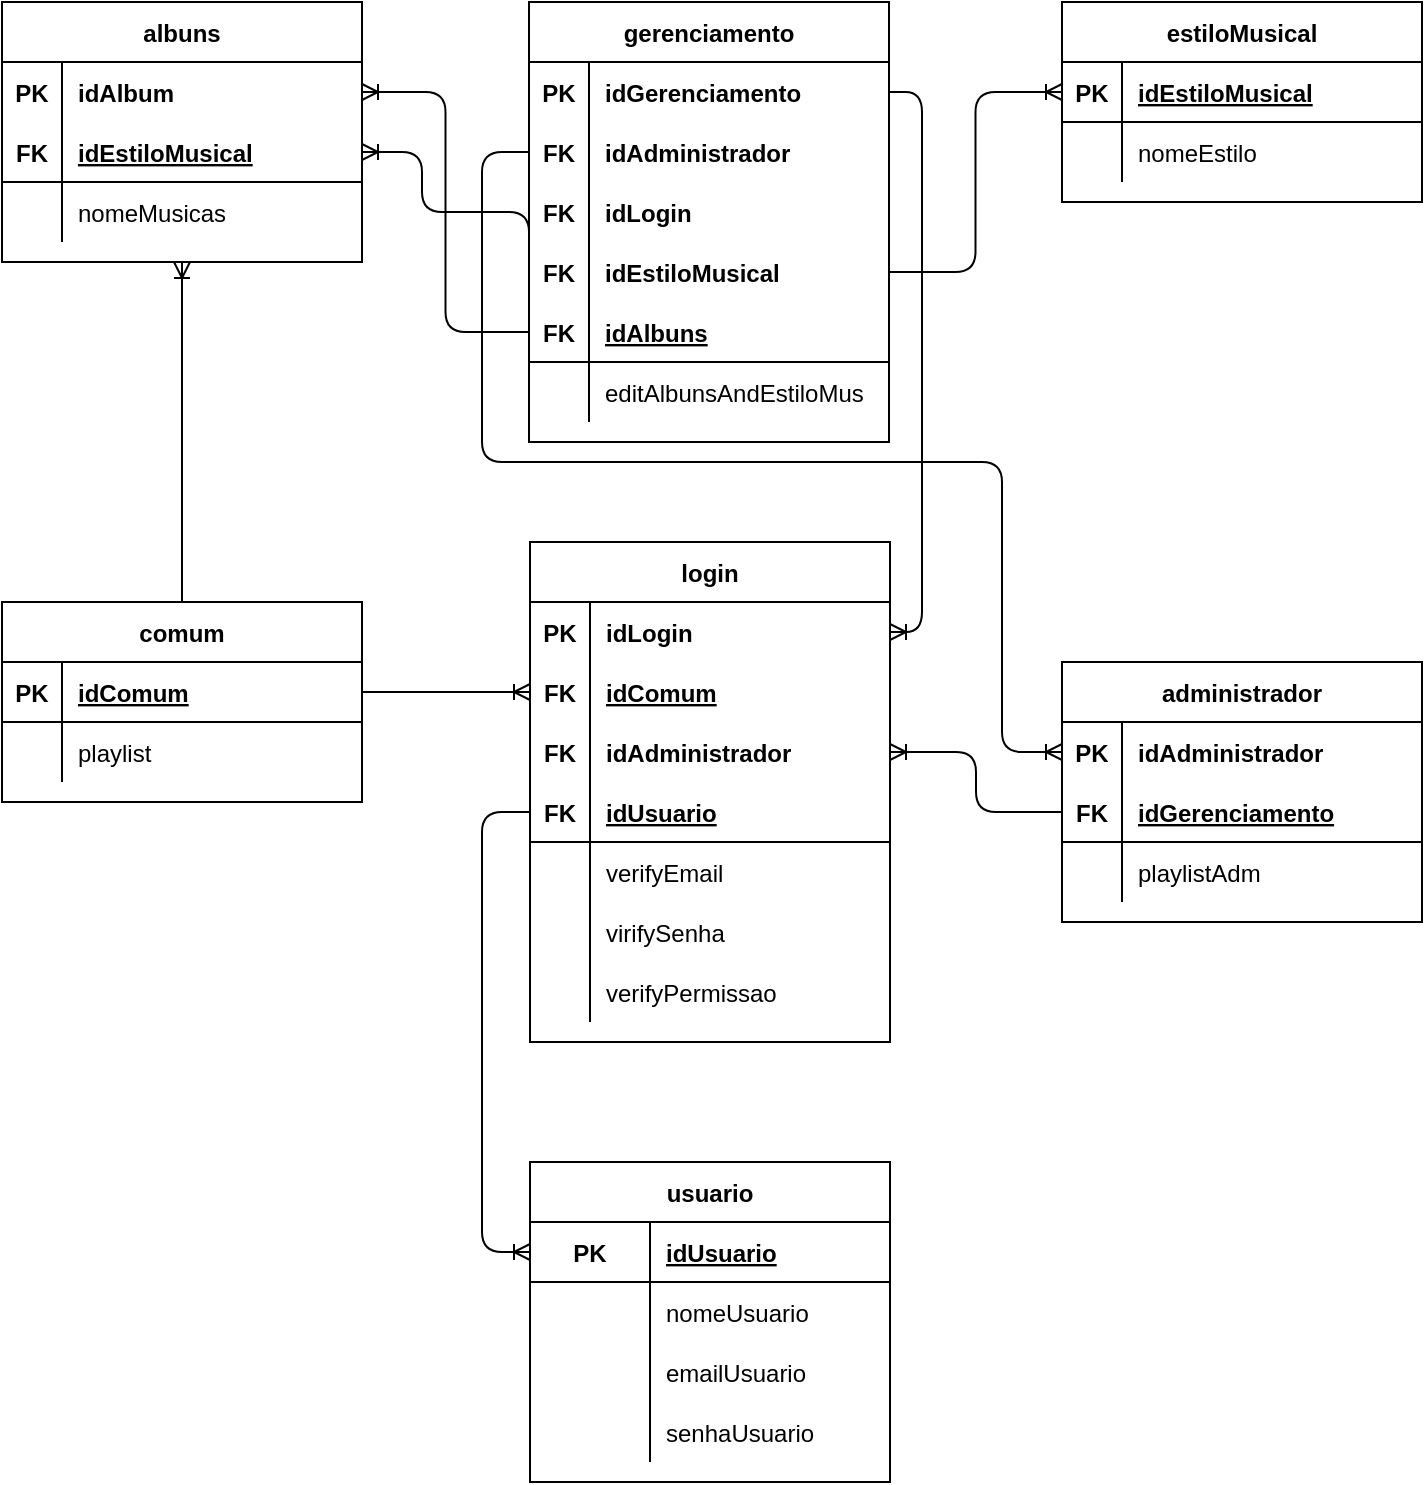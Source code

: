 <mxfile version="14.9.4" type="device"><diagram id="-58jsVWinayH52jXUw6v" name="logico"><mxGraphModel dx="2329" dy="635" grid="1" gridSize="10" guides="1" tooltips="1" connect="1" arrows="1" fold="1" page="1" pageScale="1" pageWidth="827" pageHeight="1169" math="0" shadow="0"><root><mxCell id="0"/><mxCell id="1" parent="0"/><mxCell id="94gzKKyK_7TEiyaY3Vgs-1" value="albuns" style="shape=table;startSize=30;container=1;collapsible=1;childLayout=tableLayout;fixedRows=1;rowLines=0;fontStyle=1;align=center;resizeLast=1;" parent="1" vertex="1"><mxGeometry x="-30" y="80" width="180" height="130" as="geometry"/></mxCell><mxCell id="94gzKKyK_7TEiyaY3Vgs-144" value="" style="shape=partialRectangle;collapsible=0;dropTarget=0;pointerEvents=0;fillColor=none;top=0;left=0;bottom=0;right=0;points=[[0,0.5],[1,0.5]];portConstraint=eastwest;" parent="94gzKKyK_7TEiyaY3Vgs-1" vertex="1"><mxGeometry y="30" width="180" height="30" as="geometry"/></mxCell><mxCell id="94gzKKyK_7TEiyaY3Vgs-145" value="PK" style="shape=partialRectangle;connectable=0;fillColor=none;top=0;left=0;bottom=0;right=0;fontStyle=1;overflow=hidden;" parent="94gzKKyK_7TEiyaY3Vgs-144" vertex="1"><mxGeometry width="30" height="30" as="geometry"/></mxCell><mxCell id="94gzKKyK_7TEiyaY3Vgs-146" value="idAlbum" style="shape=partialRectangle;connectable=0;fillColor=none;top=0;left=0;bottom=0;right=0;align=left;spacingLeft=6;fontStyle=1;overflow=hidden;" parent="94gzKKyK_7TEiyaY3Vgs-144" vertex="1"><mxGeometry x="30" width="150" height="30" as="geometry"/></mxCell><mxCell id="94gzKKyK_7TEiyaY3Vgs-2" value="" style="shape=partialRectangle;collapsible=0;dropTarget=0;pointerEvents=0;fillColor=none;top=0;left=0;bottom=1;right=0;points=[[0,0.5],[1,0.5]];portConstraint=eastwest;" parent="94gzKKyK_7TEiyaY3Vgs-1" vertex="1"><mxGeometry y="60" width="180" height="30" as="geometry"/></mxCell><mxCell id="94gzKKyK_7TEiyaY3Vgs-3" value="FK" style="shape=partialRectangle;connectable=0;fillColor=none;top=0;left=0;bottom=0;right=0;fontStyle=1;overflow=hidden;" parent="94gzKKyK_7TEiyaY3Vgs-2" vertex="1"><mxGeometry width="30" height="30" as="geometry"/></mxCell><mxCell id="94gzKKyK_7TEiyaY3Vgs-4" value="idEstiloMusical" style="shape=partialRectangle;connectable=0;fillColor=none;top=0;left=0;bottom=0;right=0;align=left;spacingLeft=6;fontStyle=5;overflow=hidden;" parent="94gzKKyK_7TEiyaY3Vgs-2" vertex="1"><mxGeometry x="30" width="150" height="30" as="geometry"/></mxCell><mxCell id="94gzKKyK_7TEiyaY3Vgs-5" value="" style="shape=partialRectangle;collapsible=0;dropTarget=0;pointerEvents=0;fillColor=none;top=0;left=0;bottom=0;right=0;points=[[0,0.5],[1,0.5]];portConstraint=eastwest;" parent="94gzKKyK_7TEiyaY3Vgs-1" vertex="1"><mxGeometry y="90" width="180" height="30" as="geometry"/></mxCell><mxCell id="94gzKKyK_7TEiyaY3Vgs-6" value="" style="shape=partialRectangle;connectable=0;fillColor=none;top=0;left=0;bottom=0;right=0;editable=1;overflow=hidden;" parent="94gzKKyK_7TEiyaY3Vgs-5" vertex="1"><mxGeometry width="30" height="30" as="geometry"/></mxCell><mxCell id="94gzKKyK_7TEiyaY3Vgs-7" value="nomeMusicas" style="shape=partialRectangle;connectable=0;fillColor=none;top=0;left=0;bottom=0;right=0;align=left;spacingLeft=6;overflow=hidden;" parent="94gzKKyK_7TEiyaY3Vgs-5" vertex="1"><mxGeometry x="30" width="150" height="30" as="geometry"/></mxCell><mxCell id="94gzKKyK_7TEiyaY3Vgs-14" value="estiloMusical" style="shape=table;startSize=30;container=1;collapsible=1;childLayout=tableLayout;fixedRows=1;rowLines=0;fontStyle=1;align=center;resizeLast=1;" parent="1" vertex="1"><mxGeometry x="500" y="80" width="180" height="100" as="geometry"/></mxCell><mxCell id="94gzKKyK_7TEiyaY3Vgs-15" value="" style="shape=partialRectangle;collapsible=0;dropTarget=0;pointerEvents=0;fillColor=none;top=0;left=0;bottom=1;right=0;points=[[0,0.5],[1,0.5]];portConstraint=eastwest;" parent="94gzKKyK_7TEiyaY3Vgs-14" vertex="1"><mxGeometry y="30" width="180" height="30" as="geometry"/></mxCell><mxCell id="94gzKKyK_7TEiyaY3Vgs-16" value="PK" style="shape=partialRectangle;connectable=0;fillColor=none;top=0;left=0;bottom=0;right=0;fontStyle=1;overflow=hidden;" parent="94gzKKyK_7TEiyaY3Vgs-15" vertex="1"><mxGeometry width="30" height="30" as="geometry"/></mxCell><mxCell id="94gzKKyK_7TEiyaY3Vgs-17" value="idEstiloMusical" style="shape=partialRectangle;connectable=0;fillColor=none;top=0;left=0;bottom=0;right=0;align=left;spacingLeft=6;fontStyle=5;overflow=hidden;" parent="94gzKKyK_7TEiyaY3Vgs-15" vertex="1"><mxGeometry x="30" width="150" height="30" as="geometry"/></mxCell><mxCell id="94gzKKyK_7TEiyaY3Vgs-18" value="" style="shape=partialRectangle;collapsible=0;dropTarget=0;pointerEvents=0;fillColor=none;top=0;left=0;bottom=0;right=0;points=[[0,0.5],[1,0.5]];portConstraint=eastwest;" parent="94gzKKyK_7TEiyaY3Vgs-14" vertex="1"><mxGeometry y="60" width="180" height="30" as="geometry"/></mxCell><mxCell id="94gzKKyK_7TEiyaY3Vgs-19" value="" style="shape=partialRectangle;connectable=0;fillColor=none;top=0;left=0;bottom=0;right=0;editable=1;overflow=hidden;" parent="94gzKKyK_7TEiyaY3Vgs-18" vertex="1"><mxGeometry width="30" height="30" as="geometry"/></mxCell><mxCell id="94gzKKyK_7TEiyaY3Vgs-20" value="nomeEstilo" style="shape=partialRectangle;connectable=0;fillColor=none;top=0;left=0;bottom=0;right=0;align=left;spacingLeft=6;overflow=hidden;" parent="94gzKKyK_7TEiyaY3Vgs-18" vertex="1"><mxGeometry x="30" width="150" height="30" as="geometry"/></mxCell><mxCell id="94gzKKyK_7TEiyaY3Vgs-27" value="login" style="shape=table;startSize=30;container=1;collapsible=1;childLayout=tableLayout;fixedRows=1;rowLines=0;fontStyle=1;align=center;resizeLast=1;" parent="1" vertex="1"><mxGeometry x="234" y="350" width="180" height="250" as="geometry"/></mxCell><mxCell id="94gzKKyK_7TEiyaY3Vgs-102" value="" style="shape=partialRectangle;collapsible=0;dropTarget=0;pointerEvents=0;fillColor=none;top=0;left=0;bottom=0;right=0;points=[[0,0.5],[1,0.5]];portConstraint=eastwest;" parent="94gzKKyK_7TEiyaY3Vgs-27" vertex="1"><mxGeometry y="30" width="180" height="30" as="geometry"/></mxCell><mxCell id="94gzKKyK_7TEiyaY3Vgs-103" value="PK" style="shape=partialRectangle;connectable=0;fillColor=none;top=0;left=0;bottom=0;right=0;fontStyle=1;overflow=hidden;" parent="94gzKKyK_7TEiyaY3Vgs-102" vertex="1"><mxGeometry width="30" height="30" as="geometry"/></mxCell><mxCell id="94gzKKyK_7TEiyaY3Vgs-104" value="idLogin" style="shape=partialRectangle;connectable=0;fillColor=none;top=0;left=0;bottom=0;right=0;align=left;spacingLeft=6;fontStyle=1;overflow=hidden;" parent="94gzKKyK_7TEiyaY3Vgs-102" vertex="1"><mxGeometry x="30" width="150" height="30" as="geometry"/></mxCell><mxCell id="94gzKKyK_7TEiyaY3Vgs-41" value="" style="shape=partialRectangle;collapsible=0;dropTarget=0;pointerEvents=0;fillColor=none;top=0;left=0;bottom=0;right=0;points=[[0,0.5],[1,0.5]];portConstraint=eastwest;" parent="94gzKKyK_7TEiyaY3Vgs-27" vertex="1"><mxGeometry y="60" width="180" height="30" as="geometry"/></mxCell><mxCell id="94gzKKyK_7TEiyaY3Vgs-42" value="FK" style="shape=partialRectangle;connectable=0;fillColor=none;top=0;left=0;bottom=0;right=0;fontStyle=1;overflow=hidden;" parent="94gzKKyK_7TEiyaY3Vgs-41" vertex="1"><mxGeometry width="30" height="30" as="geometry"/></mxCell><mxCell id="94gzKKyK_7TEiyaY3Vgs-43" value="idComum" style="shape=partialRectangle;connectable=0;fillColor=none;top=0;left=0;bottom=0;right=0;align=left;spacingLeft=6;fontStyle=5;overflow=hidden;" parent="94gzKKyK_7TEiyaY3Vgs-41" vertex="1"><mxGeometry x="30" width="150" height="30" as="geometry"/></mxCell><mxCell id="94gzKKyK_7TEiyaY3Vgs-79" value="" style="shape=partialRectangle;collapsible=0;dropTarget=0;pointerEvents=0;fillColor=none;top=0;left=0;bottom=0;right=0;points=[[0,0.5],[1,0.5]];portConstraint=eastwest;" parent="94gzKKyK_7TEiyaY3Vgs-27" vertex="1"><mxGeometry y="90" width="180" height="30" as="geometry"/></mxCell><mxCell id="94gzKKyK_7TEiyaY3Vgs-80" value="FK" style="shape=partialRectangle;connectable=0;fillColor=none;top=0;left=0;bottom=0;right=0;fontStyle=1;overflow=hidden;" parent="94gzKKyK_7TEiyaY3Vgs-79" vertex="1"><mxGeometry width="30" height="30" as="geometry"/></mxCell><mxCell id="94gzKKyK_7TEiyaY3Vgs-81" value="idAdministrador" style="shape=partialRectangle;connectable=0;fillColor=none;top=0;left=0;bottom=0;right=0;align=left;spacingLeft=6;fontStyle=1;overflow=hidden;" parent="94gzKKyK_7TEiyaY3Vgs-79" vertex="1"><mxGeometry x="30" width="150" height="30" as="geometry"/></mxCell><mxCell id="94gzKKyK_7TEiyaY3Vgs-28" value="" style="shape=partialRectangle;collapsible=0;dropTarget=0;pointerEvents=0;fillColor=none;top=0;left=0;bottom=1;right=0;points=[[0,0.5],[1,0.5]];portConstraint=eastwest;" parent="94gzKKyK_7TEiyaY3Vgs-27" vertex="1"><mxGeometry y="120" width="180" height="30" as="geometry"/></mxCell><mxCell id="94gzKKyK_7TEiyaY3Vgs-29" value="FK" style="shape=partialRectangle;connectable=0;fillColor=none;top=0;left=0;bottom=0;right=0;fontStyle=1;overflow=hidden;" parent="94gzKKyK_7TEiyaY3Vgs-28" vertex="1"><mxGeometry width="30" height="30" as="geometry"/></mxCell><mxCell id="94gzKKyK_7TEiyaY3Vgs-30" value="idUsuario" style="shape=partialRectangle;connectable=0;fillColor=none;top=0;left=0;bottom=0;right=0;align=left;spacingLeft=6;fontStyle=5;overflow=hidden;" parent="94gzKKyK_7TEiyaY3Vgs-28" vertex="1"><mxGeometry x="30" width="150" height="30" as="geometry"/></mxCell><mxCell id="94gzKKyK_7TEiyaY3Vgs-31" value="" style="shape=partialRectangle;collapsible=0;dropTarget=0;pointerEvents=0;fillColor=none;top=0;left=0;bottom=0;right=0;points=[[0,0.5],[1,0.5]];portConstraint=eastwest;" parent="94gzKKyK_7TEiyaY3Vgs-27" vertex="1"><mxGeometry y="150" width="180" height="30" as="geometry"/></mxCell><mxCell id="94gzKKyK_7TEiyaY3Vgs-32" value="" style="shape=partialRectangle;connectable=0;fillColor=none;top=0;left=0;bottom=0;right=0;editable=1;overflow=hidden;" parent="94gzKKyK_7TEiyaY3Vgs-31" vertex="1"><mxGeometry width="30" height="30" as="geometry"/></mxCell><mxCell id="94gzKKyK_7TEiyaY3Vgs-33" value="verifyEmail" style="shape=partialRectangle;connectable=0;fillColor=none;top=0;left=0;bottom=0;right=0;align=left;spacingLeft=6;overflow=hidden;" parent="94gzKKyK_7TEiyaY3Vgs-31" vertex="1"><mxGeometry x="30" width="150" height="30" as="geometry"/></mxCell><mxCell id="94gzKKyK_7TEiyaY3Vgs-34" value="" style="shape=partialRectangle;collapsible=0;dropTarget=0;pointerEvents=0;fillColor=none;top=0;left=0;bottom=0;right=0;points=[[0,0.5],[1,0.5]];portConstraint=eastwest;" parent="94gzKKyK_7TEiyaY3Vgs-27" vertex="1"><mxGeometry y="180" width="180" height="30" as="geometry"/></mxCell><mxCell id="94gzKKyK_7TEiyaY3Vgs-35" value="" style="shape=partialRectangle;connectable=0;fillColor=none;top=0;left=0;bottom=0;right=0;editable=1;overflow=hidden;" parent="94gzKKyK_7TEiyaY3Vgs-34" vertex="1"><mxGeometry width="30" height="30" as="geometry"/></mxCell><mxCell id="94gzKKyK_7TEiyaY3Vgs-36" value="virifySenha" style="shape=partialRectangle;connectable=0;fillColor=none;top=0;left=0;bottom=0;right=0;align=left;spacingLeft=6;overflow=hidden;" parent="94gzKKyK_7TEiyaY3Vgs-34" vertex="1"><mxGeometry x="30" width="150" height="30" as="geometry"/></mxCell><mxCell id="94gzKKyK_7TEiyaY3Vgs-37" value="" style="shape=partialRectangle;collapsible=0;dropTarget=0;pointerEvents=0;fillColor=none;top=0;left=0;bottom=0;right=0;points=[[0,0.5],[1,0.5]];portConstraint=eastwest;" parent="94gzKKyK_7TEiyaY3Vgs-27" vertex="1"><mxGeometry y="210" width="180" height="30" as="geometry"/></mxCell><mxCell id="94gzKKyK_7TEiyaY3Vgs-38" value="" style="shape=partialRectangle;connectable=0;fillColor=none;top=0;left=0;bottom=0;right=0;editable=1;overflow=hidden;" parent="94gzKKyK_7TEiyaY3Vgs-37" vertex="1"><mxGeometry width="30" height="30" as="geometry"/></mxCell><mxCell id="94gzKKyK_7TEiyaY3Vgs-39" value="verifyPermissao" style="shape=partialRectangle;connectable=0;fillColor=none;top=0;left=0;bottom=0;right=0;align=left;spacingLeft=6;overflow=hidden;" parent="94gzKKyK_7TEiyaY3Vgs-37" vertex="1"><mxGeometry x="30" width="150" height="30" as="geometry"/></mxCell><mxCell id="94gzKKyK_7TEiyaY3Vgs-40" value="usuario" style="shape=table;startSize=30;container=1;collapsible=1;childLayout=tableLayout;fixedRows=1;rowLines=0;fontStyle=1;align=center;resizeLast=1;" parent="1" vertex="1"><mxGeometry x="234" y="660" width="180" height="160" as="geometry"/></mxCell><mxCell id="94gzKKyK_7TEiyaY3Vgs-44" value="" style="shape=partialRectangle;collapsible=0;dropTarget=0;pointerEvents=0;fillColor=none;top=0;left=0;bottom=1;right=0;points=[[0,0.5],[1,0.5]];portConstraint=eastwest;" parent="94gzKKyK_7TEiyaY3Vgs-40" vertex="1"><mxGeometry y="30" width="180" height="30" as="geometry"/></mxCell><mxCell id="94gzKKyK_7TEiyaY3Vgs-45" value="PK" style="shape=partialRectangle;connectable=0;fillColor=none;top=0;left=0;bottom=0;right=0;fontStyle=1;overflow=hidden;" parent="94gzKKyK_7TEiyaY3Vgs-44" vertex="1"><mxGeometry width="60" height="30" as="geometry"/></mxCell><mxCell id="94gzKKyK_7TEiyaY3Vgs-46" value="idUsuario" style="shape=partialRectangle;connectable=0;fillColor=none;top=0;left=0;bottom=0;right=0;align=left;spacingLeft=6;fontStyle=5;overflow=hidden;" parent="94gzKKyK_7TEiyaY3Vgs-44" vertex="1"><mxGeometry x="60" width="120" height="30" as="geometry"/></mxCell><mxCell id="94gzKKyK_7TEiyaY3Vgs-47" value="" style="shape=partialRectangle;collapsible=0;dropTarget=0;pointerEvents=0;fillColor=none;top=0;left=0;bottom=0;right=0;points=[[0,0.5],[1,0.5]];portConstraint=eastwest;" parent="94gzKKyK_7TEiyaY3Vgs-40" vertex="1"><mxGeometry y="60" width="180" height="30" as="geometry"/></mxCell><mxCell id="94gzKKyK_7TEiyaY3Vgs-48" value="" style="shape=partialRectangle;connectable=0;fillColor=none;top=0;left=0;bottom=0;right=0;editable=1;overflow=hidden;" parent="94gzKKyK_7TEiyaY3Vgs-47" vertex="1"><mxGeometry width="60" height="30" as="geometry"/></mxCell><mxCell id="94gzKKyK_7TEiyaY3Vgs-49" value="nomeUsuario" style="shape=partialRectangle;connectable=0;fillColor=none;top=0;left=0;bottom=0;right=0;align=left;spacingLeft=6;overflow=hidden;" parent="94gzKKyK_7TEiyaY3Vgs-47" vertex="1"><mxGeometry x="60" width="120" height="30" as="geometry"/></mxCell><mxCell id="94gzKKyK_7TEiyaY3Vgs-50" value="" style="shape=partialRectangle;collapsible=0;dropTarget=0;pointerEvents=0;fillColor=none;top=0;left=0;bottom=0;right=0;points=[[0,0.5],[1,0.5]];portConstraint=eastwest;" parent="94gzKKyK_7TEiyaY3Vgs-40" vertex="1"><mxGeometry y="90" width="180" height="30" as="geometry"/></mxCell><mxCell id="94gzKKyK_7TEiyaY3Vgs-51" value="" style="shape=partialRectangle;connectable=0;fillColor=none;top=0;left=0;bottom=0;right=0;editable=1;overflow=hidden;" parent="94gzKKyK_7TEiyaY3Vgs-50" vertex="1"><mxGeometry width="60" height="30" as="geometry"/></mxCell><mxCell id="94gzKKyK_7TEiyaY3Vgs-52" value="emailUsuario" style="shape=partialRectangle;connectable=0;fillColor=none;top=0;left=0;bottom=0;right=0;align=left;spacingLeft=6;overflow=hidden;" parent="94gzKKyK_7TEiyaY3Vgs-50" vertex="1"><mxGeometry x="60" width="120" height="30" as="geometry"/></mxCell><mxCell id="94gzKKyK_7TEiyaY3Vgs-86" value="" style="shape=partialRectangle;collapsible=0;dropTarget=0;pointerEvents=0;fillColor=none;top=0;left=0;bottom=0;right=0;points=[[0,0.5],[1,0.5]];portConstraint=eastwest;" parent="94gzKKyK_7TEiyaY3Vgs-40" vertex="1"><mxGeometry y="120" width="180" height="30" as="geometry"/></mxCell><mxCell id="94gzKKyK_7TEiyaY3Vgs-87" value="" style="shape=partialRectangle;connectable=0;fillColor=none;top=0;left=0;bottom=0;right=0;editable=1;overflow=hidden;" parent="94gzKKyK_7TEiyaY3Vgs-86" vertex="1"><mxGeometry width="60" height="30" as="geometry"/></mxCell><mxCell id="94gzKKyK_7TEiyaY3Vgs-88" value="senhaUsuario" style="shape=partialRectangle;connectable=0;fillColor=none;top=0;left=0;bottom=0;right=0;align=left;spacingLeft=6;overflow=hidden;" parent="94gzKKyK_7TEiyaY3Vgs-86" vertex="1"><mxGeometry x="60" width="120" height="30" as="geometry"/></mxCell><mxCell id="94gzKKyK_7TEiyaY3Vgs-53" value="administrador" style="shape=table;startSize=30;container=1;collapsible=1;childLayout=tableLayout;fixedRows=1;rowLines=0;fontStyle=1;align=center;resizeLast=1;" parent="1" vertex="1"><mxGeometry x="500" y="410" width="180" height="130" as="geometry"/></mxCell><mxCell id="94gzKKyK_7TEiyaY3Vgs-148" value="" style="shape=partialRectangle;collapsible=0;dropTarget=0;pointerEvents=0;fillColor=none;top=0;left=0;bottom=0;right=0;points=[[0,0.5],[1,0.5]];portConstraint=eastwest;" parent="94gzKKyK_7TEiyaY3Vgs-53" vertex="1"><mxGeometry y="30" width="180" height="30" as="geometry"/></mxCell><mxCell id="94gzKKyK_7TEiyaY3Vgs-149" value="PK" style="shape=partialRectangle;connectable=0;fillColor=none;top=0;left=0;bottom=0;right=0;fontStyle=1;overflow=hidden;" parent="94gzKKyK_7TEiyaY3Vgs-148" vertex="1"><mxGeometry width="30" height="30" as="geometry"/></mxCell><mxCell id="94gzKKyK_7TEiyaY3Vgs-150" value="idAdministrador" style="shape=partialRectangle;connectable=0;fillColor=none;top=0;left=0;bottom=0;right=0;align=left;spacingLeft=6;fontStyle=1;overflow=hidden;" parent="94gzKKyK_7TEiyaY3Vgs-148" vertex="1"><mxGeometry x="30" width="150" height="30" as="geometry"/></mxCell><mxCell id="94gzKKyK_7TEiyaY3Vgs-54" value="" style="shape=partialRectangle;collapsible=0;dropTarget=0;pointerEvents=0;fillColor=none;top=0;left=0;bottom=1;right=0;points=[[0,0.5],[1,0.5]];portConstraint=eastwest;" parent="94gzKKyK_7TEiyaY3Vgs-53" vertex="1"><mxGeometry y="60" width="180" height="30" as="geometry"/></mxCell><mxCell id="94gzKKyK_7TEiyaY3Vgs-55" value="FK" style="shape=partialRectangle;connectable=0;fillColor=none;top=0;left=0;bottom=0;right=0;fontStyle=1;overflow=hidden;" parent="94gzKKyK_7TEiyaY3Vgs-54" vertex="1"><mxGeometry width="30" height="30" as="geometry"/></mxCell><mxCell id="94gzKKyK_7TEiyaY3Vgs-56" value="idGerenciamento" style="shape=partialRectangle;connectable=0;fillColor=none;top=0;left=0;bottom=0;right=0;align=left;spacingLeft=6;fontStyle=5;overflow=hidden;" parent="94gzKKyK_7TEiyaY3Vgs-54" vertex="1"><mxGeometry x="30" width="150" height="30" as="geometry"/></mxCell><mxCell id="94gzKKyK_7TEiyaY3Vgs-63" value="" style="shape=partialRectangle;collapsible=0;dropTarget=0;pointerEvents=0;fillColor=none;top=0;left=0;bottom=0;right=0;points=[[0,0.5],[1,0.5]];portConstraint=eastwest;" parent="94gzKKyK_7TEiyaY3Vgs-53" vertex="1"><mxGeometry y="90" width="180" height="30" as="geometry"/></mxCell><mxCell id="94gzKKyK_7TEiyaY3Vgs-64" value="" style="shape=partialRectangle;connectable=0;fillColor=none;top=0;left=0;bottom=0;right=0;editable=1;overflow=hidden;" parent="94gzKKyK_7TEiyaY3Vgs-63" vertex="1"><mxGeometry width="30" height="30" as="geometry"/></mxCell><mxCell id="94gzKKyK_7TEiyaY3Vgs-65" value="playlistAdm" style="shape=partialRectangle;connectable=0;fillColor=none;top=0;left=0;bottom=0;right=0;align=left;spacingLeft=6;overflow=hidden;" parent="94gzKKyK_7TEiyaY3Vgs-63" vertex="1"><mxGeometry x="30" width="150" height="30" as="geometry"/></mxCell><mxCell id="94gzKKyK_7TEiyaY3Vgs-66" value="comum" style="shape=table;startSize=30;container=1;collapsible=1;childLayout=tableLayout;fixedRows=1;rowLines=0;fontStyle=1;align=center;resizeLast=1;" parent="1" vertex="1"><mxGeometry x="-30" y="380" width="180" height="100" as="geometry"/></mxCell><mxCell id="94gzKKyK_7TEiyaY3Vgs-67" value="" style="shape=partialRectangle;collapsible=0;dropTarget=0;pointerEvents=0;fillColor=none;top=0;left=0;bottom=1;right=0;points=[[0,0.5],[1,0.5]];portConstraint=eastwest;" parent="94gzKKyK_7TEiyaY3Vgs-66" vertex="1"><mxGeometry y="30" width="180" height="30" as="geometry"/></mxCell><mxCell id="94gzKKyK_7TEiyaY3Vgs-68" value="PK" style="shape=partialRectangle;connectable=0;fillColor=none;top=0;left=0;bottom=0;right=0;fontStyle=1;overflow=hidden;" parent="94gzKKyK_7TEiyaY3Vgs-67" vertex="1"><mxGeometry width="30" height="30" as="geometry"/></mxCell><mxCell id="94gzKKyK_7TEiyaY3Vgs-69" value="idComum" style="shape=partialRectangle;connectable=0;fillColor=none;top=0;left=0;bottom=0;right=0;align=left;spacingLeft=6;fontStyle=5;overflow=hidden;" parent="94gzKKyK_7TEiyaY3Vgs-67" vertex="1"><mxGeometry x="30" width="150" height="30" as="geometry"/></mxCell><mxCell id="94gzKKyK_7TEiyaY3Vgs-76" value="" style="shape=partialRectangle;collapsible=0;dropTarget=0;pointerEvents=0;fillColor=none;top=0;left=0;bottom=0;right=0;points=[[0,0.5],[1,0.5]];portConstraint=eastwest;" parent="94gzKKyK_7TEiyaY3Vgs-66" vertex="1"><mxGeometry y="60" width="180" height="30" as="geometry"/></mxCell><mxCell id="94gzKKyK_7TEiyaY3Vgs-77" value="" style="shape=partialRectangle;connectable=0;fillColor=none;top=0;left=0;bottom=0;right=0;editable=1;overflow=hidden;" parent="94gzKKyK_7TEiyaY3Vgs-76" vertex="1"><mxGeometry width="30" height="30" as="geometry"/></mxCell><mxCell id="94gzKKyK_7TEiyaY3Vgs-78" value="playlist" style="shape=partialRectangle;connectable=0;fillColor=none;top=0;left=0;bottom=0;right=0;align=left;spacingLeft=6;overflow=hidden;" parent="94gzKKyK_7TEiyaY3Vgs-76" vertex="1"><mxGeometry x="30" width="150" height="30" as="geometry"/></mxCell><mxCell id="94gzKKyK_7TEiyaY3Vgs-105" value="gerenciamento" style="shape=table;startSize=30;container=1;collapsible=1;childLayout=tableLayout;fixedRows=1;rowLines=0;fontStyle=1;align=center;resizeLast=1;" parent="1" vertex="1"><mxGeometry x="233.5" y="80" width="180" height="220" as="geometry"/></mxCell><mxCell id="94gzKKyK_7TEiyaY3Vgs-123" value="" style="shape=partialRectangle;collapsible=0;dropTarget=0;pointerEvents=0;fillColor=none;top=0;left=0;bottom=0;right=0;points=[[0,0.5],[1,0.5]];portConstraint=eastwest;" parent="94gzKKyK_7TEiyaY3Vgs-105" vertex="1"><mxGeometry y="30" width="180" height="30" as="geometry"/></mxCell><mxCell id="94gzKKyK_7TEiyaY3Vgs-124" value="PK" style="shape=partialRectangle;connectable=0;fillColor=none;top=0;left=0;bottom=0;right=0;fontStyle=1;overflow=hidden;" parent="94gzKKyK_7TEiyaY3Vgs-123" vertex="1"><mxGeometry width="30" height="30" as="geometry"/></mxCell><mxCell id="94gzKKyK_7TEiyaY3Vgs-125" value="idGerenciamento" style="shape=partialRectangle;connectable=0;fillColor=none;top=0;left=0;bottom=0;right=0;align=left;spacingLeft=6;fontStyle=1;overflow=hidden;" parent="94gzKKyK_7TEiyaY3Vgs-123" vertex="1"><mxGeometry x="30" width="150" height="30" as="geometry"/></mxCell><mxCell id="94gzKKyK_7TEiyaY3Vgs-152" value="" style="shape=partialRectangle;collapsible=0;dropTarget=0;pointerEvents=0;fillColor=none;top=0;left=0;bottom=0;right=0;points=[[0,0.5],[1,0.5]];portConstraint=eastwest;" parent="94gzKKyK_7TEiyaY3Vgs-105" vertex="1"><mxGeometry y="60" width="180" height="30" as="geometry"/></mxCell><mxCell id="94gzKKyK_7TEiyaY3Vgs-153" value="FK" style="shape=partialRectangle;connectable=0;fillColor=none;top=0;left=0;bottom=0;right=0;fontStyle=1;overflow=hidden;" parent="94gzKKyK_7TEiyaY3Vgs-152" vertex="1"><mxGeometry width="30" height="30" as="geometry"/></mxCell><mxCell id="94gzKKyK_7TEiyaY3Vgs-154" value="idAdministrador" style="shape=partialRectangle;connectable=0;fillColor=none;top=0;left=0;bottom=0;right=0;align=left;spacingLeft=6;fontStyle=1;overflow=hidden;" parent="94gzKKyK_7TEiyaY3Vgs-152" vertex="1"><mxGeometry x="30" width="150" height="30" as="geometry"/></mxCell><mxCell id="94gzKKyK_7TEiyaY3Vgs-135" value="" style="shape=partialRectangle;collapsible=0;dropTarget=0;pointerEvents=0;fillColor=none;top=0;left=0;bottom=0;right=0;points=[[0,0.5],[1,0.5]];portConstraint=eastwest;" parent="94gzKKyK_7TEiyaY3Vgs-105" vertex="1"><mxGeometry y="90" width="180" height="30" as="geometry"/></mxCell><mxCell id="94gzKKyK_7TEiyaY3Vgs-136" value="FK" style="shape=partialRectangle;connectable=0;fillColor=none;top=0;left=0;bottom=0;right=0;fontStyle=1;overflow=hidden;" parent="94gzKKyK_7TEiyaY3Vgs-135" vertex="1"><mxGeometry width="30" height="30" as="geometry"/></mxCell><mxCell id="94gzKKyK_7TEiyaY3Vgs-137" value="idLogin" style="shape=partialRectangle;connectable=0;fillColor=none;top=0;left=0;bottom=0;right=0;align=left;spacingLeft=6;fontStyle=1;overflow=hidden;" parent="94gzKKyK_7TEiyaY3Vgs-135" vertex="1"><mxGeometry x="30" width="150" height="30" as="geometry"/></mxCell><mxCell id="94gzKKyK_7TEiyaY3Vgs-119" value="" style="shape=partialRectangle;collapsible=0;dropTarget=0;pointerEvents=0;fillColor=none;top=0;left=0;bottom=0;right=0;points=[[0,0.5],[1,0.5]];portConstraint=eastwest;" parent="94gzKKyK_7TEiyaY3Vgs-105" vertex="1"><mxGeometry y="120" width="180" height="30" as="geometry"/></mxCell><mxCell id="94gzKKyK_7TEiyaY3Vgs-120" value="FK" style="shape=partialRectangle;connectable=0;fillColor=none;top=0;left=0;bottom=0;right=0;fontStyle=1;overflow=hidden;" parent="94gzKKyK_7TEiyaY3Vgs-119" vertex="1"><mxGeometry width="30" height="30" as="geometry"/></mxCell><mxCell id="94gzKKyK_7TEiyaY3Vgs-121" value="idEstiloMusical" style="shape=partialRectangle;connectable=0;fillColor=none;top=0;left=0;bottom=0;right=0;align=left;spacingLeft=6;fontStyle=1;overflow=hidden;" parent="94gzKKyK_7TEiyaY3Vgs-119" vertex="1"><mxGeometry x="30" width="150" height="30" as="geometry"/></mxCell><mxCell id="94gzKKyK_7TEiyaY3Vgs-106" value="" style="shape=partialRectangle;collapsible=0;dropTarget=0;pointerEvents=0;fillColor=none;top=0;left=0;bottom=1;right=0;points=[[0,0.5],[1,0.5]];portConstraint=eastwest;" parent="94gzKKyK_7TEiyaY3Vgs-105" vertex="1"><mxGeometry y="150" width="180" height="30" as="geometry"/></mxCell><mxCell id="94gzKKyK_7TEiyaY3Vgs-107" value="FK" style="shape=partialRectangle;connectable=0;fillColor=none;top=0;left=0;bottom=0;right=0;fontStyle=1;overflow=hidden;" parent="94gzKKyK_7TEiyaY3Vgs-106" vertex="1"><mxGeometry width="30" height="30" as="geometry"/></mxCell><mxCell id="94gzKKyK_7TEiyaY3Vgs-108" value="idAlbuns" style="shape=partialRectangle;connectable=0;fillColor=none;top=0;left=0;bottom=0;right=0;align=left;spacingLeft=6;fontStyle=5;overflow=hidden;" parent="94gzKKyK_7TEiyaY3Vgs-106" vertex="1"><mxGeometry x="30" width="150" height="30" as="geometry"/></mxCell><mxCell id="94gzKKyK_7TEiyaY3Vgs-109" value="" style="shape=partialRectangle;collapsible=0;dropTarget=0;pointerEvents=0;fillColor=none;top=0;left=0;bottom=0;right=0;points=[[0,0.5],[1,0.5]];portConstraint=eastwest;" parent="94gzKKyK_7TEiyaY3Vgs-105" vertex="1"><mxGeometry y="180" width="180" height="30" as="geometry"/></mxCell><mxCell id="94gzKKyK_7TEiyaY3Vgs-110" value="" style="shape=partialRectangle;connectable=0;fillColor=none;top=0;left=0;bottom=0;right=0;editable=1;overflow=hidden;" parent="94gzKKyK_7TEiyaY3Vgs-109" vertex="1"><mxGeometry width="30" height="30" as="geometry"/></mxCell><mxCell id="94gzKKyK_7TEiyaY3Vgs-111" value="editAlbunsAndEstiloMus" style="shape=partialRectangle;connectable=0;fillColor=none;top=0;left=0;bottom=0;right=0;align=left;spacingLeft=6;overflow=hidden;" parent="94gzKKyK_7TEiyaY3Vgs-109" vertex="1"><mxGeometry x="30" width="150" height="30" as="geometry"/></mxCell><mxCell id="94gzKKyK_7TEiyaY3Vgs-126" value="" style="edgeStyle=entityRelationEdgeStyle;fontSize=12;html=1;endArrow=ERoneToMany;exitX=1;exitY=0.5;exitDx=0;exitDy=0;entryX=0;entryY=0.5;entryDx=0;entryDy=0;" parent="1" source="94gzKKyK_7TEiyaY3Vgs-67" target="94gzKKyK_7TEiyaY3Vgs-41" edge="1"><mxGeometry width="100" height="100" relative="1" as="geometry"><mxPoint x="40" y="560" as="sourcePoint"/><mxPoint x="140" y="460" as="targetPoint"/></mxGeometry></mxCell><mxCell id="94gzKKyK_7TEiyaY3Vgs-127" value="" style="edgeStyle=orthogonalEdgeStyle;fontSize=12;html=1;endArrow=ERoneToMany;entryX=1;entryY=0.5;entryDx=0;entryDy=0;exitX=0;exitY=0.5;exitDx=0;exitDy=0;" parent="1" source="94gzKKyK_7TEiyaY3Vgs-54" target="94gzKKyK_7TEiyaY3Vgs-79" edge="1"><mxGeometry width="100" height="100" relative="1" as="geometry"><mxPoint x="350" y="630" as="sourcePoint"/><mxPoint x="460" y="550" as="targetPoint"/></mxGeometry></mxCell><mxCell id="94gzKKyK_7TEiyaY3Vgs-129" value="" style="edgeStyle=orthogonalEdgeStyle;fontSize=12;html=1;endArrow=ERoneToMany;entryX=1;entryY=0.5;entryDx=0;entryDy=0;exitX=1;exitY=0.5;exitDx=0;exitDy=0;" parent="1" source="94gzKKyK_7TEiyaY3Vgs-123" target="94gzKKyK_7TEiyaY3Vgs-102" edge="1"><mxGeometry width="100" height="100" relative="1" as="geometry"><mxPoint x="440" y="370" as="sourcePoint"/><mxPoint x="540" y="270" as="targetPoint"/><Array as="points"><mxPoint x="430" y="125"/><mxPoint x="430" y="395"/></Array></mxGeometry></mxCell><mxCell id="94gzKKyK_7TEiyaY3Vgs-139" value="" style="edgeStyle=orthogonalEdgeStyle;fontSize=12;html=1;endArrow=ERoneToMany;entryX=1;entryY=0.5;entryDx=0;entryDy=0;exitX=0;exitY=0.5;exitDx=0;exitDy=0;" parent="1" source="94gzKKyK_7TEiyaY3Vgs-106" target="94gzKKyK_7TEiyaY3Vgs-144" edge="1"><mxGeometry width="100" height="100" relative="1" as="geometry"><mxPoint x="120" y="430" as="sourcePoint"/><mxPoint x="220" y="330" as="targetPoint"/></mxGeometry></mxCell><mxCell id="94gzKKyK_7TEiyaY3Vgs-140" value="" style="edgeStyle=orthogonalEdgeStyle;fontSize=12;html=1;endArrow=ERoneToMany;entryX=0;entryY=0.5;entryDx=0;entryDy=0;exitX=1;exitY=0.5;exitDx=0;exitDy=0;" parent="1" source="94gzKKyK_7TEiyaY3Vgs-119" target="94gzKKyK_7TEiyaY3Vgs-15" edge="1"><mxGeometry width="100" height="100" relative="1" as="geometry"><mxPoint x="520" y="400" as="sourcePoint"/><mxPoint x="620" y="300" as="targetPoint"/></mxGeometry></mxCell><mxCell id="94gzKKyK_7TEiyaY3Vgs-128" value="" style="edgeStyle=orthogonalEdgeStyle;fontSize=12;html=1;endArrow=ERoneToMany;entryX=0;entryY=0.5;entryDx=0;entryDy=0;exitX=0;exitY=0.5;exitDx=0;exitDy=0;" parent="1" source="94gzKKyK_7TEiyaY3Vgs-28" target="94gzKKyK_7TEiyaY3Vgs-44" edge="1"><mxGeometry width="100" height="100" relative="1" as="geometry"><mxPoint x="270" y="590" as="sourcePoint"/><mxPoint x="230" y="570" as="targetPoint"/><Array as="points"><mxPoint x="210" y="485"/><mxPoint x="210" y="705"/></Array></mxGeometry></mxCell><mxCell id="94gzKKyK_7TEiyaY3Vgs-142" value="" style="edgeStyle=orthogonalEdgeStyle;fontSize=12;html=1;endArrow=ERoneToMany;exitX=0.5;exitY=0;exitDx=0;exitDy=0;entryX=0.5;entryY=1;entryDx=0;entryDy=0;" parent="1" source="94gzKKyK_7TEiyaY3Vgs-66" target="94gzKKyK_7TEiyaY3Vgs-1" edge="1"><mxGeometry width="100" height="100" relative="1" as="geometry"><mxPoint x="100" y="530" as="sourcePoint"/><mxPoint x="200" y="430" as="targetPoint"/></mxGeometry></mxCell><mxCell id="94gzKKyK_7TEiyaY3Vgs-147" value="" style="edgeStyle=orthogonalEdgeStyle;fontSize=12;html=1;endArrow=ERoneToMany;entryX=1;entryY=0.5;entryDx=0;entryDy=0;exitX=0;exitY=0.5;exitDx=0;exitDy=0;" parent="1" source="94gzKKyK_7TEiyaY3Vgs-119" target="94gzKKyK_7TEiyaY3Vgs-2" edge="1"><mxGeometry width="100" height="100" relative="1" as="geometry"><mxPoint x="120" y="510" as="sourcePoint"/><mxPoint x="220" y="410" as="targetPoint"/><Array as="points"><mxPoint x="180" y="185"/><mxPoint x="180" y="155"/></Array></mxGeometry></mxCell><mxCell id="94gzKKyK_7TEiyaY3Vgs-151" value="" style="edgeStyle=orthogonalEdgeStyle;fontSize=12;html=1;endArrow=ERoneToMany;exitX=0;exitY=0.5;exitDx=0;exitDy=0;entryX=0;entryY=0.5;entryDx=0;entryDy=0;" parent="1" source="94gzKKyK_7TEiyaY3Vgs-152" target="94gzKKyK_7TEiyaY3Vgs-148" edge="1"><mxGeometry width="100" height="100" relative="1" as="geometry"><mxPoint x="420" y="510" as="sourcePoint"/><mxPoint x="480" y="400" as="targetPoint"/><Array as="points"><mxPoint x="210" y="155"/><mxPoint x="210" y="310"/><mxPoint x="470" y="310"/><mxPoint x="470" y="455"/></Array></mxGeometry></mxCell></root></mxGraphModel></diagram></mxfile>